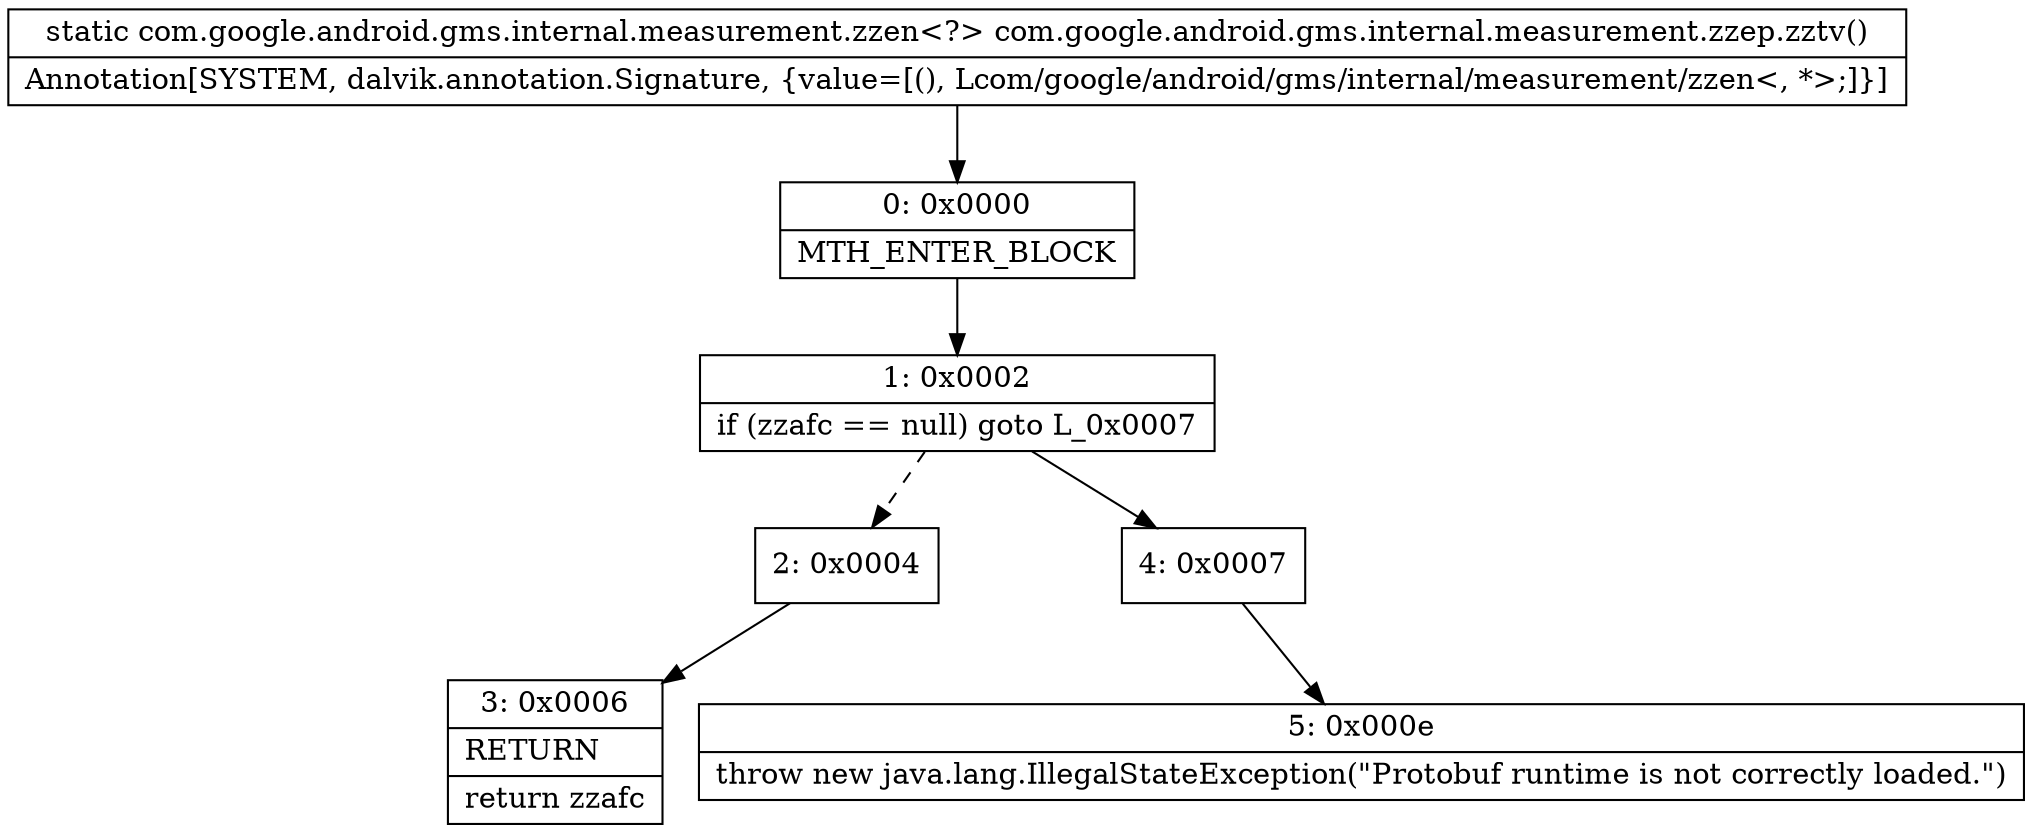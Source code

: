 digraph "CFG forcom.google.android.gms.internal.measurement.zzep.zztv()Lcom\/google\/android\/gms\/internal\/measurement\/zzen;" {
Node_0 [shape=record,label="{0\:\ 0x0000|MTH_ENTER_BLOCK\l}"];
Node_1 [shape=record,label="{1\:\ 0x0002|if (zzafc == null) goto L_0x0007\l}"];
Node_2 [shape=record,label="{2\:\ 0x0004}"];
Node_3 [shape=record,label="{3\:\ 0x0006|RETURN\l|return zzafc\l}"];
Node_4 [shape=record,label="{4\:\ 0x0007}"];
Node_5 [shape=record,label="{5\:\ 0x000e|throw new java.lang.IllegalStateException(\"Protobuf runtime is not correctly loaded.\")\l}"];
MethodNode[shape=record,label="{static com.google.android.gms.internal.measurement.zzen\<?\> com.google.android.gms.internal.measurement.zzep.zztv()  | Annotation[SYSTEM, dalvik.annotation.Signature, \{value=[(), Lcom\/google\/android\/gms\/internal\/measurement\/zzen\<, *\>;]\}]\l}"];
MethodNode -> Node_0;
Node_0 -> Node_1;
Node_1 -> Node_2[style=dashed];
Node_1 -> Node_4;
Node_2 -> Node_3;
Node_4 -> Node_5;
}

